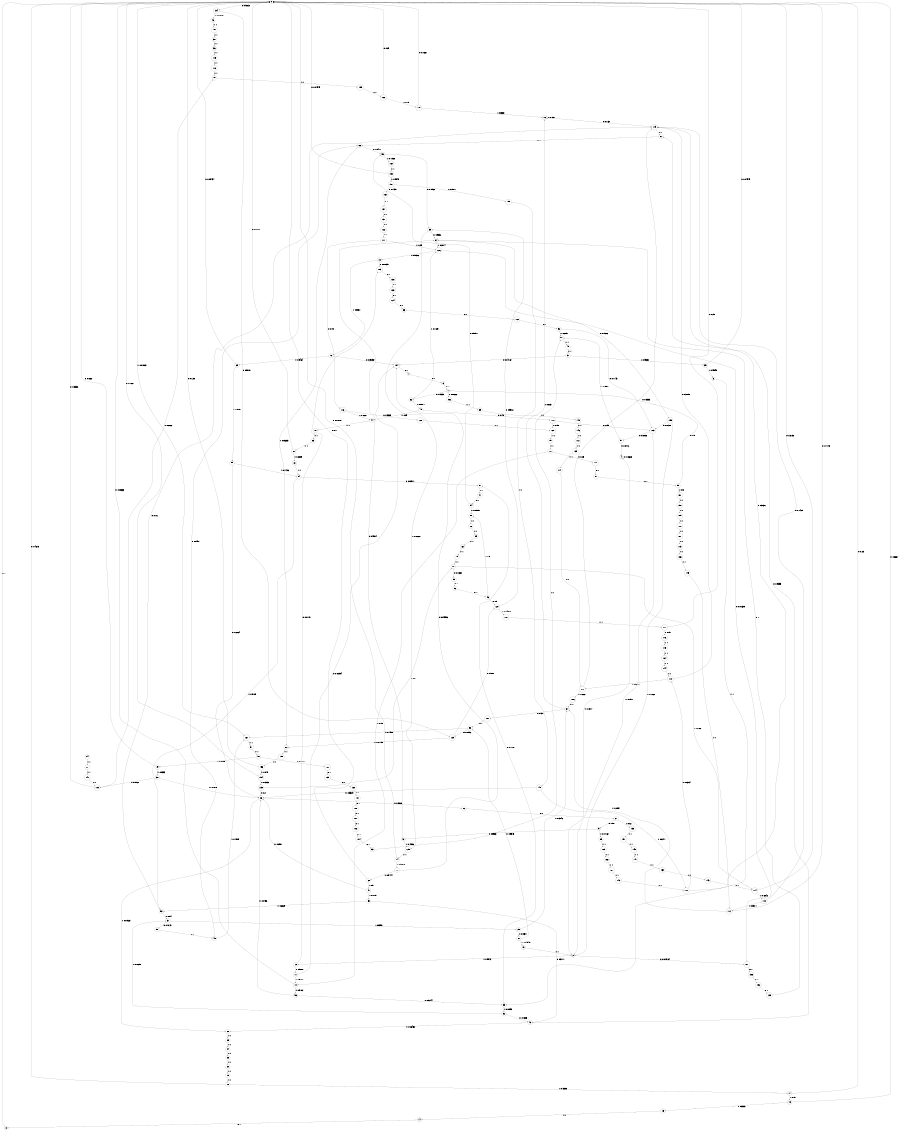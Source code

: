 digraph "ch1_random_short_L16" {
size = "6,8.5";
ratio = "fill";
node [shape = circle];
node [fontsize = 24];
edge [fontsize = 24];
0 -> 134 [label = "0: 0.9813   "];
0 -> 161 [label = "1: 0.01869  "];
1 -> 62 [label = "0: 0.9333   "];
1 -> 152 [label = "1: 0.06667  "];
2 -> 181 [label = "0: 0.005764  "];
2 -> 12 [label = "1: 0.9942   "];
3 -> 33 [label = "1: 1        "];
4 -> 4 [label = "0: 0.8623   "];
4 -> 2 [label = "1: 0.1377   "];
5 -> 64 [label = "0: 0.5904   "];
5 -> 125 [label = "1: 0.4096   "];
6 -> 1 [label = "0: 1        "];
7 -> 6 [label = "0: 1        "];
8 -> 0 [label = "0: 1        "];
9 -> 5 [label = "0: 0.9583   "];
9 -> 89 [label = "1: 0.04167  "];
10 -> 0 [label = "0: 0.08333  "];
10 -> 56 [label = "1: 0.9167   "];
11 -> 184 [label = "0: 0.02994  "];
11 -> 10 [label = "1: 0.9701   "];
12 -> 183 [label = "0: 0.0119   "];
12 -> 11 [label = "1: 0.9881   "];
13 -> 2 [label = "1: 1        "];
14 -> 8 [label = "0: 1        "];
15 -> 14 [label = "1: 1        "];
16 -> 0 [label = "0: 0.6667   "];
16 -> 15 [label = "1: 0.3333   "];
17 -> 0 [label = "0: 0.25     "];
17 -> 16 [label = "1: 0.75     "];
18 -> 0 [label = "0: 0.4615   "];
18 -> 17 [label = "1: 0.5385   "];
19 -> 18 [label = "1: 1        "];
20 -> 19 [label = "1: 1        "];
21 -> 9 [label = "0: 0.98     "];
21 -> 153 [label = "1: 0.02     "];
22 -> 21 [label = "0: 1        "];
23 -> 20 [label = "1: 1        "];
24 -> 23 [label = "1: 1        "];
25 -> 24 [label = "1: 1        "];
26 -> 22 [label = "0: 0.9808   "];
26 -> 28 [label = "1: 0.01923  "];
27 -> 98 [label = "0: 0.9545   "];
27 -> 13 [label = "1: 0.04545  "];
28 -> 25 [label = "1: 1        "];
29 -> 27 [label = "0: 0.1654   "];
29 -> 34 [label = "1: 0.8346   "];
30 -> 26 [label = "0: 0.1818   "];
30 -> 109 [label = "1: 0.8182   "];
31 -> 58 [label = "0: 0.1642   "];
31 -> 29 [label = "1: 0.8358   "];
32 -> 42 [label = "0: 0.1385   "];
32 -> 31 [label = "1: 0.8615   "];
33 -> 57 [label = "0: 0.1107   "];
33 -> 32 [label = "1: 0.8893   "];
34 -> 101 [label = "0: 0.131    "];
34 -> 76 [label = "1: 0.869    "];
35 -> 0 [label = "0: 0.04545  "];
35 -> 3 [label = "1: 0.9545   "];
36 -> 115 [label = "1: 1        "];
37 -> 184 [label = "0: 0.04167  "];
37 -> 35 [label = "1: 0.9583   "];
38 -> 36 [label = "1: 1        "];
39 -> 148 [label = "1: 1        "];
40 -> 37 [label = "1: 1        "];
41 -> 26 [label = "0: 0.2981   "];
41 -> 53 [label = "1: 0.7019   "];
42 -> 67 [label = "0: 0.9355   "];
42 -> 28 [label = "1: 0.06452  "];
43 -> 150 [label = "1: 1        "];
44 -> 87 [label = "1: 1        "];
45 -> 170 [label = "0: 0.75     "];
45 -> 44 [label = "1: 0.25     "];
46 -> 120 [label = "0: 0.5      "];
46 -> 88 [label = "1: 0.5      "];
47 -> 94 [label = "0: 1        "];
48 -> 66 [label = "0: 0.8491   "];
48 -> 161 [label = "1: 0.1509   "];
49 -> 0 [label = "0: 0.1667   "];
49 -> 30 [label = "1: 0.8333   "];
50 -> 180 [label = "0: 0.1111   "];
50 -> 49 [label = "1: 0.8889   "];
51 -> 50 [label = "1: 1        "];
52 -> 119 [label = "0: 0.16     "];
52 -> 31 [label = "1: 0.84     "];
53 -> 42 [label = "0: 0.3171   "];
53 -> 52 [label = "1: 0.6829   "];
54 -> 57 [label = "0: 0.08911  "];
54 -> 52 [label = "1: 0.9109   "];
55 -> 26 [label = "0: 0.2264   "];
55 -> 54 [label = "1: 0.7736   "];
56 -> 26 [label = "0: 0.0756   "];
56 -> 33 [label = "1: 0.9244   "];
57 -> 47 [label = "0: 1        "];
58 -> 48 [label = "0: 1        "];
59 -> 65 [label = "0: 0.8962   "];
59 -> 160 [label = "1: 0.1038   "];
60 -> 158 [label = "1: 1        "];
61 -> 54 [label = "1: 1        "];
62 -> 45 [label = "0: 0.8571   "];
62 -> 126 [label = "1: 0.1429   "];
63 -> 102 [label = "0: 1        "];
64 -> 105 [label = "0: 0.7926   "];
64 -> 126 [label = "1: 0.2074   "];
65 -> 64 [label = "0: 0.9332   "];
65 -> 125 [label = "1: 0.06681  "];
66 -> 59 [label = "0: 0.9477   "];
66 -> 60 [label = "1: 0.05233  "];
67 -> 66 [label = "0: 1        "];
68 -> 0 [label = "0: 0.1      "];
68 -> 41 [label = "1: 0.9      "];
69 -> 0 [label = "0: 0.09434  "];
69 -> 55 [label = "1: 0.9057   "];
70 -> 100 [label = "0: 0.25     "];
70 -> 10 [label = "1: 0.75     "];
71 -> 184 [label = "0: 0.05556  "];
71 -> 68 [label = "1: 0.9444   "];
72 -> 184 [label = "0: 0.05357  "];
72 -> 69 [label = "1: 0.9464   "];
73 -> 183 [label = "0: 0.01695  "];
73 -> 72 [label = "1: 0.9831   "];
74 -> 0 [label = "0: 0.01818  "];
74 -> 71 [label = "1: 0.9818   "];
75 -> 70 [label = "1: 1        "];
76 -> 119 [label = "0: 0.163    "];
76 -> 76 [label = "1: 0.837    "];
77 -> 99 [label = "0: 0.1333   "];
77 -> 114 [label = "1: 0.8667   "];
78 -> 185 [label = "1: 1        "];
79 -> 77 [label = "1: 1        "];
80 -> 0 [label = "0: 0.1111   "];
80 -> 61 [label = "1: 0.8889   "];
81 -> 141 [label = "1: 1        "];
82 -> 79 [label = "1: 1        "];
83 -> 80 [label = "1: 1        "];
84 -> 81 [label = "1: 1        "];
85 -> 82 [label = "1: 1        "];
86 -> 85 [label = "1: 1        "];
87 -> 83 [label = "1: 1        "];
88 -> 86 [label = "1: 1        "];
89 -> 169 [label = "1: 1        "];
90 -> 40 [label = "1: 1        "];
91 -> 4 [label = "0: 0.8442   "];
91 -> 90 [label = "1: 0.1558   "];
92 -> 103 [label = "0: 0.7143   "];
92 -> 90 [label = "1: 0.2857   "];
93 -> 90 [label = "1: 1        "];
94 -> 59 [label = "0: 0.9091   "];
94 -> 88 [label = "1: 0.09091  "];
95 -> 1 [label = "0: 0.5      "];
95 -> 191 [label = "1: 0.5      "];
96 -> 46 [label = "0: 1        "];
97 -> 95 [label = "0: 1        "];
98 -> 129 [label = "0: 0.8592   "];
98 -> 161 [label = "1: 0.1408   "];
99 -> 96 [label = "0: 1        "];
100 -> 97 [label = "0: 1        "];
101 -> 98 [label = "0: 1        "];
102 -> 92 [label = "0: 1        "];
103 -> 91 [label = "0: 0.8083   "];
103 -> 2 [label = "1: 0.1917   "];
104 -> 93 [label = "0: 1        "];
105 -> 103 [label = "0: 0.8738   "];
105 -> 2 [label = "1: 0.1262   "];
106 -> 104 [label = "0: 1        "];
107 -> 106 [label = "0: 1        "];
108 -> 107 [label = "0: 1        "];
109 -> 0 [label = "0: 0.3333   "];
109 -> 78 [label = "1: 0.6667   "];
110 -> 119 [label = "0: 0.3889   "];
110 -> 171 [label = "1: 0.6111   "];
111 -> 119 [label = "0: 0.3636   "];
111 -> 110 [label = "1: 0.6364   "];
112 -> 0 [label = "0: 0.7143   "];
112 -> 34 [label = "1: 0.2857   "];
113 -> 119 [label = "0: 0.1429   "];
113 -> 112 [label = "1: 0.8571   "];
114 -> 0 [label = "0: 0.3158   "];
114 -> 113 [label = "1: 0.6842   "];
115 -> 118 [label = "1: 1        "];
116 -> 128 [label = "0: 0.3333   "];
116 -> 44 [label = "1: 0.6667   "];
117 -> 116 [label = "0: 0.75     "];
117 -> 126 [label = "1: 0.25     "];
118 -> 78 [label = "1: 1        "];
119 -> 67 [label = "0: 1        "];
120 -> 65 [label = "0: 0.9512   "];
120 -> 178 [label = "1: 0.04878  "];
121 -> 108 [label = "0: 1        "];
122 -> 117 [label = "0: 1        "];
123 -> 64 [label = "0: 1        "];
124 -> 63 [label = "0: 1        "];
125 -> 74 [label = "1: 1        "];
126 -> 181 [label = "0: 0.01639  "];
126 -> 73 [label = "1: 0.9836   "];
127 -> 75 [label = "1: 1        "];
128 -> 127 [label = "1: 1        "];
129 -> 120 [label = "0: 0.988    "];
129 -> 60 [label = "1: 0.01198  "];
130 -> 121 [label = "0: 1        "];
131 -> 122 [label = "0: 1        "];
132 -> 123 [label = "0: 1        "];
133 -> 124 [label = "0: 1        "];
134 -> 129 [label = "0: 0.9818   "];
134 -> 43 [label = "1: 0.01818  "];
135 -> 130 [label = "0: 1        "];
136 -> 132 [label = "0: 1        "];
137 -> 131 [label = "0: 1        "];
138 -> 133 [label = "0: 1        "];
139 -> 26 [label = "0: 0.2      "];
139 -> 77 [label = "1: 0.8      "];
140 -> 26 [label = "0: 0.3529   "];
140 -> 111 [label = "1: 0.6471   "];
141 -> 109 [label = "1: 1        "];
142 -> 111 [label = "1: 1        "];
143 -> 114 [label = "1: 1        "];
144 -> 110 [label = "1: 1        "];
145 -> 112 [label = "1: 1        "];
146 -> 172 [label = "1: 1        "];
147 -> 163 [label = "1: 1        "];
148 -> 146 [label = "1: 1        "];
149 -> 147 [label = "1: 1        "];
150 -> 38 [label = "1: 1        "];
151 -> 149 [label = "1: 1        "];
152 -> 39 [label = "1: 1        "];
153 -> 151 [label = "1: 1        "];
154 -> 0 [label = "0: 0.1667   "];
154 -> 139 [label = "1: 0.8333   "];
155 -> 140 [label = "1: 1        "];
156 -> 0 [label = "0: 0.125    "];
156 -> 154 [label = "1: 0.875    "];
157 -> 182 [label = "0: 0.1429   "];
157 -> 155 [label = "1: 0.8571   "];
158 -> 156 [label = "1: 1        "];
159 -> 0 [label = "0: 0.04545  "];
159 -> 157 [label = "1: 0.9545   "];
160 -> 159 [label = "1: 1        "];
161 -> 51 [label = "1: 1        "];
162 -> 0 [label = "0: 0.25     "];
162 -> 179 [label = "1: 0.75     "];
163 -> 143 [label = "1: 1        "];
164 -> 144 [label = "1: 1        "];
165 -> 174 [label = "1: 1        "];
166 -> 145 [label = "1: 1        "];
167 -> 142 [label = "1: 1        "];
168 -> 167 [label = "1: 1        "];
169 -> 168 [label = "1: 1        "];
170 -> 103 [label = "0: 0.95     "];
170 -> 127 [label = "1: 0.05     "];
171 -> 119 [label = "0: 0.3333   "];
171 -> 186 [label = "1: 0.6667   "];
172 -> 165 [label = "1: 1        "];
173 -> 166 [label = "1: 1        "];
174 -> 171 [label = "1: 1        "];
175 -> 164 [label = "1: 1        "];
176 -> 175 [label = "1: 1        "];
177 -> 0 [label = "0: 0.25     "];
177 -> 176 [label = "1: 0.75     "];
178 -> 177 [label = "1: 1        "];
179 -> 0 [label = "0: 0.1667   "];
179 -> 76 [label = "1: 0.8333   "];
180 -> 135 [label = "0: 1        "];
181 -> 136 [label = "0: 1        "];
182 -> 137 [label = "0: 1        "];
183 -> 138 [label = "0: 1        "];
184 -> 7 [label = "0: 1        "];
185 -> 162 [label = "1: 1        "];
186 -> 34 [label = "1: 1        "];
187 -> 173 [label = "1: 1        "];
188 -> 187 [label = "1: 1        "];
189 -> 188 [label = "1: 1        "];
190 -> 189 [label = "1: 1        "];
191 -> 190 [label = "1: 1        "];
}